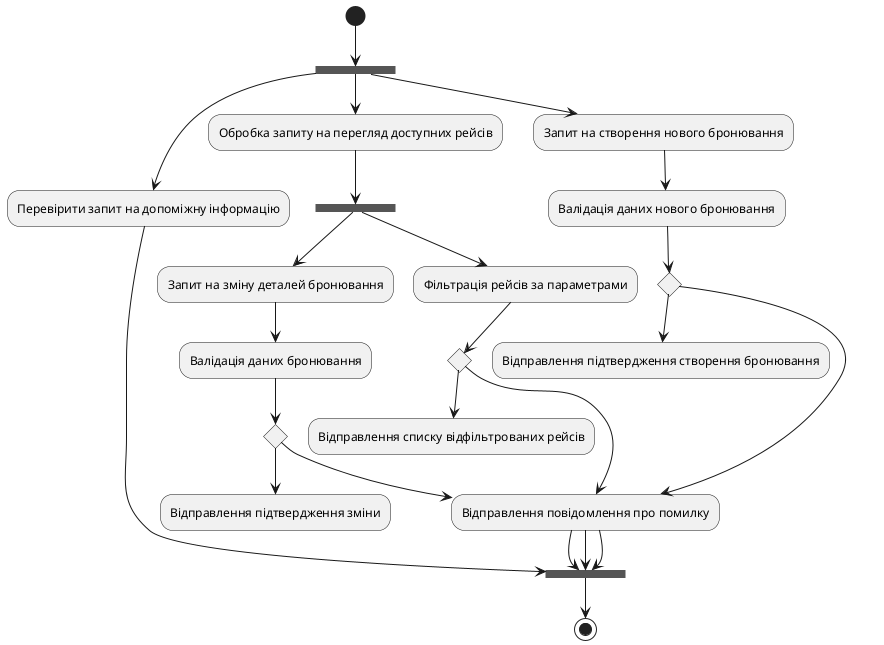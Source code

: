 @startuml lab2_2

(*) --> ===A1===
--> "Перевірити запит на допоміжну інформацію"
--> ===A2===

===A1=== --> "Обробка запиту на перегляд доступних рейсів"
--> ===A3===

===A3=== --> "Фільтрація рейсів за параметрами"
if "" then
--> "Відправлення списку відфільтрованих рейсів"
else
--> "Відправлення повідомлення про помилку"
--> ===A2===

===A3=== --> "Запит на зміну деталей бронювання"
--> "Валідація даних бронювання"
if "" then
--> "Відправлення підтвердження зміни"
else
--> "Відправлення повідомлення про помилку"
--> ===A2===

===A1=== --> "Запит на створення нового бронювання"
--> "Валідація даних нового бронювання"
if "" then
--> "Відправлення підтвердження створення бронювання"
else
--> "Відправлення повідомлення про помилку"
--> ===A2===
--> (*)

@enduml
